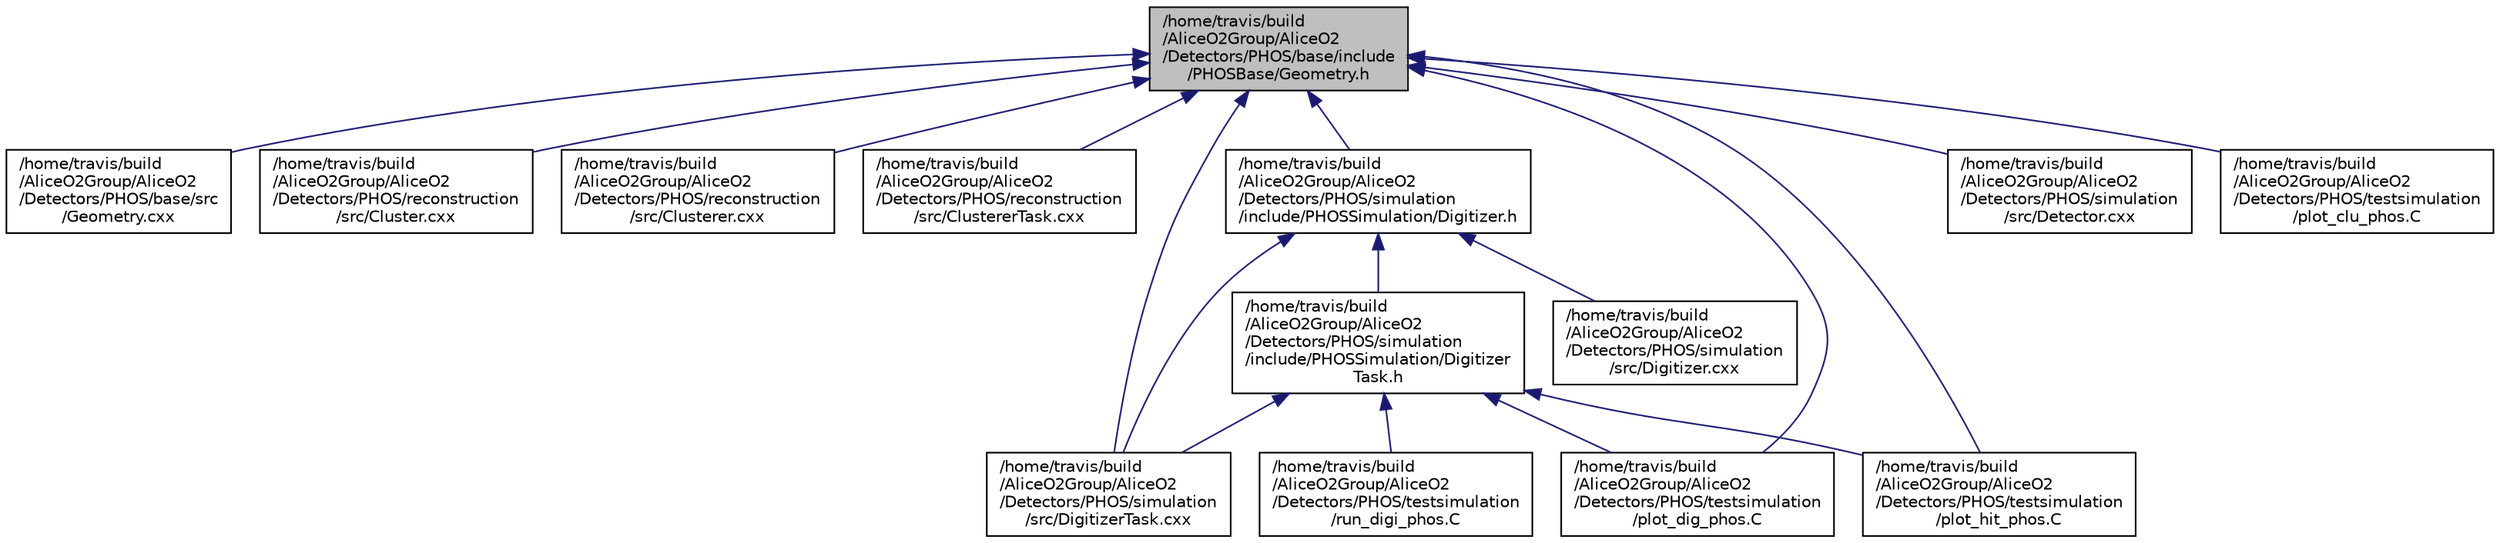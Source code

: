 digraph "/home/travis/build/AliceO2Group/AliceO2/Detectors/PHOS/base/include/PHOSBase/Geometry.h"
{
 // INTERACTIVE_SVG=YES
  bgcolor="transparent";
  edge [fontname="Helvetica",fontsize="10",labelfontname="Helvetica",labelfontsize="10"];
  node [fontname="Helvetica",fontsize="10",shape=record];
  Node1 [label="/home/travis/build\l/AliceO2Group/AliceO2\l/Detectors/PHOS/base/include\l/PHOSBase/Geometry.h",height=0.2,width=0.4,color="black", fillcolor="grey75", style="filled" fontcolor="black"];
  Node1 -> Node2 [dir="back",color="midnightblue",fontsize="10",style="solid",fontname="Helvetica"];
  Node2 [label="/home/travis/build\l/AliceO2Group/AliceO2\l/Detectors/PHOS/base/src\l/Geometry.cxx",height=0.2,width=0.4,color="black",URL="$d0/dab/PHOS_2base_2src_2Geometry_8cxx.html"];
  Node1 -> Node3 [dir="back",color="midnightblue",fontsize="10",style="solid",fontname="Helvetica"];
  Node3 [label="/home/travis/build\l/AliceO2Group/AliceO2\l/Detectors/PHOS/reconstruction\l/src/Cluster.cxx",height=0.2,width=0.4,color="black",URL="$de/d45/Detectors_2PHOS_2reconstruction_2src_2Cluster_8cxx.html"];
  Node1 -> Node4 [dir="back",color="midnightblue",fontsize="10",style="solid",fontname="Helvetica"];
  Node4 [label="/home/travis/build\l/AliceO2Group/AliceO2\l/Detectors/PHOS/reconstruction\l/src/Clusterer.cxx",height=0.2,width=0.4,color="black",URL="$d2/d52/PHOS_2reconstruction_2src_2Clusterer_8cxx.html"];
  Node1 -> Node5 [dir="back",color="midnightblue",fontsize="10",style="solid",fontname="Helvetica"];
  Node5 [label="/home/travis/build\l/AliceO2Group/AliceO2\l/Detectors/PHOS/reconstruction\l/src/ClustererTask.cxx",height=0.2,width=0.4,color="black",URL="$dc/d31/PHOS_2reconstruction_2src_2ClustererTask_8cxx.html"];
  Node1 -> Node6 [dir="back",color="midnightblue",fontsize="10",style="solid",fontname="Helvetica"];
  Node6 [label="/home/travis/build\l/AliceO2Group/AliceO2\l/Detectors/PHOS/simulation\l/include/PHOSSimulation/Digitizer.h",height=0.2,width=0.4,color="black",URL="$d6/d4b/PHOS_2simulation_2include_2PHOSSimulation_2Digitizer_8h.html"];
  Node6 -> Node7 [dir="back",color="midnightblue",fontsize="10",style="solid",fontname="Helvetica"];
  Node7 [label="/home/travis/build\l/AliceO2Group/AliceO2\l/Detectors/PHOS/simulation\l/include/PHOSSimulation/Digitizer\lTask.h",height=0.2,width=0.4,color="black",URL="$d2/d43/PHOS_2simulation_2include_2PHOSSimulation_2DigitizerTask_8h.html"];
  Node7 -> Node8 [dir="back",color="midnightblue",fontsize="10",style="solid",fontname="Helvetica"];
  Node8 [label="/home/travis/build\l/AliceO2Group/AliceO2\l/Detectors/PHOS/simulation\l/src/DigitizerTask.cxx",height=0.2,width=0.4,color="black",URL="$d1/d5f/PHOS_2simulation_2src_2DigitizerTask_8cxx.html"];
  Node7 -> Node9 [dir="back",color="midnightblue",fontsize="10",style="solid",fontname="Helvetica"];
  Node9 [label="/home/travis/build\l/AliceO2Group/AliceO2\l/Detectors/PHOS/testsimulation\l/plot_dig_phos.C",height=0.2,width=0.4,color="black",URL="$df/db0/plot__dig__phos_8C.html"];
  Node7 -> Node10 [dir="back",color="midnightblue",fontsize="10",style="solid",fontname="Helvetica"];
  Node10 [label="/home/travis/build\l/AliceO2Group/AliceO2\l/Detectors/PHOS/testsimulation\l/plot_hit_phos.C",height=0.2,width=0.4,color="black",URL="$dc/d6f/plot__hit__phos_8C.html"];
  Node7 -> Node11 [dir="back",color="midnightblue",fontsize="10",style="solid",fontname="Helvetica"];
  Node11 [label="/home/travis/build\l/AliceO2Group/AliceO2\l/Detectors/PHOS/testsimulation\l/run_digi_phos.C",height=0.2,width=0.4,color="black",URL="$d9/d31/run__digi__phos_8C.html"];
  Node6 -> Node12 [dir="back",color="midnightblue",fontsize="10",style="solid",fontname="Helvetica"];
  Node12 [label="/home/travis/build\l/AliceO2Group/AliceO2\l/Detectors/PHOS/simulation\l/src/Digitizer.cxx",height=0.2,width=0.4,color="black",URL="$d0/d6d/PHOS_2simulation_2src_2Digitizer_8cxx.html"];
  Node6 -> Node8 [dir="back",color="midnightblue",fontsize="10",style="solid",fontname="Helvetica"];
  Node1 -> Node13 [dir="back",color="midnightblue",fontsize="10",style="solid",fontname="Helvetica"];
  Node13 [label="/home/travis/build\l/AliceO2Group/AliceO2\l/Detectors/PHOS/simulation\l/src/Detector.cxx",height=0.2,width=0.4,color="black",URL="$df/d4d/PHOS_2simulation_2src_2Detector_8cxx.html"];
  Node1 -> Node8 [dir="back",color="midnightblue",fontsize="10",style="solid",fontname="Helvetica"];
  Node1 -> Node14 [dir="back",color="midnightblue",fontsize="10",style="solid",fontname="Helvetica"];
  Node14 [label="/home/travis/build\l/AliceO2Group/AliceO2\l/Detectors/PHOS/testsimulation\l/plot_clu_phos.C",height=0.2,width=0.4,color="black",URL="$d5/d3f/plot__clu__phos_8C.html"];
  Node1 -> Node9 [dir="back",color="midnightblue",fontsize="10",style="solid",fontname="Helvetica"];
  Node1 -> Node10 [dir="back",color="midnightblue",fontsize="10",style="solid",fontname="Helvetica"];
}
